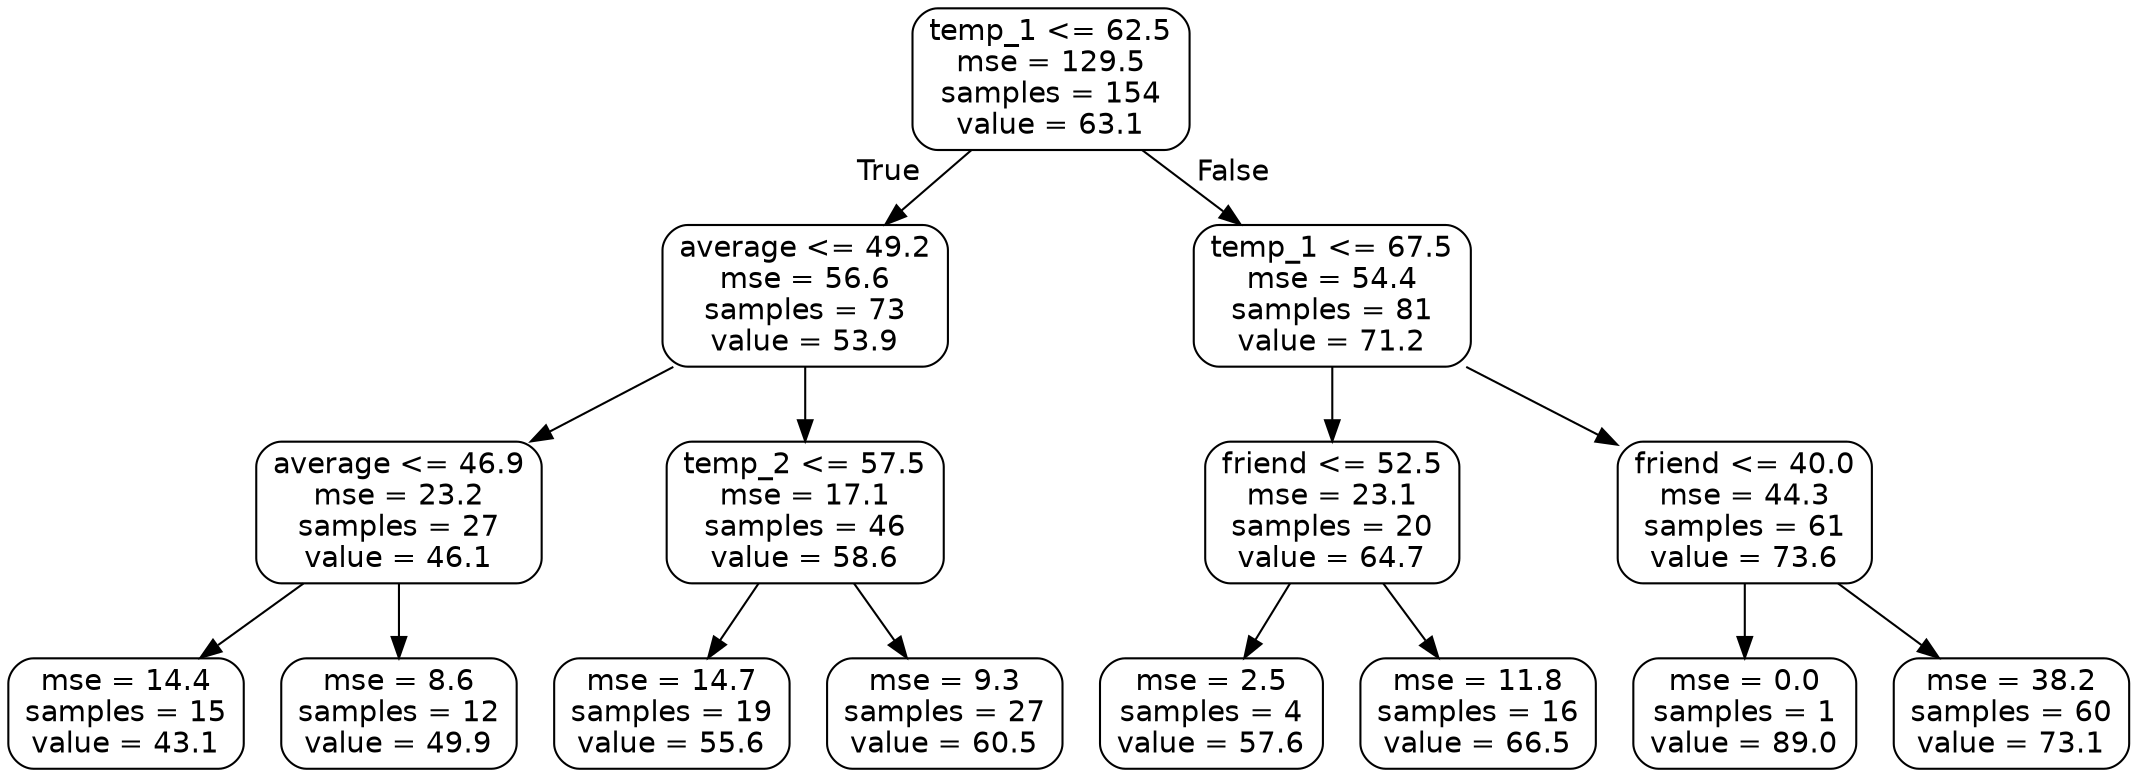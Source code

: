 digraph Tree {
node [shape=box, style="rounded", color="black", fontname=helvetica] ;
edge [fontname=helvetica] ;
0 [label="temp_1 <= 62.5\nmse = 129.5\nsamples = 154\nvalue = 63.1"] ;
1 [label="average <= 49.2\nmse = 56.6\nsamples = 73\nvalue = 53.9"] ;
0 -> 1 [labeldistance=2.5, labelangle=45, headlabel="True"] ;
2 [label="average <= 46.9\nmse = 23.2\nsamples = 27\nvalue = 46.1"] ;
1 -> 2 ;
3 [label="mse = 14.4\nsamples = 15\nvalue = 43.1"] ;
2 -> 3 ;
4 [label="mse = 8.6\nsamples = 12\nvalue = 49.9"] ;
2 -> 4 ;
5 [label="temp_2 <= 57.5\nmse = 17.1\nsamples = 46\nvalue = 58.6"] ;
1 -> 5 ;
6 [label="mse = 14.7\nsamples = 19\nvalue = 55.6"] ;
5 -> 6 ;
7 [label="mse = 9.3\nsamples = 27\nvalue = 60.5"] ;
5 -> 7 ;
8 [label="temp_1 <= 67.5\nmse = 54.4\nsamples = 81\nvalue = 71.2"] ;
0 -> 8 [labeldistance=2.5, labelangle=-45, headlabel="False"] ;
9 [label="friend <= 52.5\nmse = 23.1\nsamples = 20\nvalue = 64.7"] ;
8 -> 9 ;
10 [label="mse = 2.5\nsamples = 4\nvalue = 57.6"] ;
9 -> 10 ;
11 [label="mse = 11.8\nsamples = 16\nvalue = 66.5"] ;
9 -> 11 ;
12 [label="friend <= 40.0\nmse = 44.3\nsamples = 61\nvalue = 73.6"] ;
8 -> 12 ;
13 [label="mse = 0.0\nsamples = 1\nvalue = 89.0"] ;
12 -> 13 ;
14 [label="mse = 38.2\nsamples = 60\nvalue = 73.1"] ;
12 -> 14 ;
}